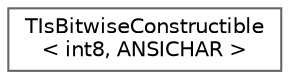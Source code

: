 digraph "Graphical Class Hierarchy"
{
 // INTERACTIVE_SVG=YES
 // LATEX_PDF_SIZE
  bgcolor="transparent";
  edge [fontname=Helvetica,fontsize=10,labelfontname=Helvetica,labelfontsize=10];
  node [fontname=Helvetica,fontsize=10,shape=box,height=0.2,width=0.4];
  rankdir="LR";
  Node0 [id="Node000000",label="TIsBitwiseConstructible\l\< int8, ANSICHAR \>",height=0.2,width=0.4,color="grey40", fillcolor="white", style="filled",URL="$d5/d11/structTIsBitwiseConstructible_3_01int8_00_01ANSICHAR_01_4.html",tooltip=" "];
}
